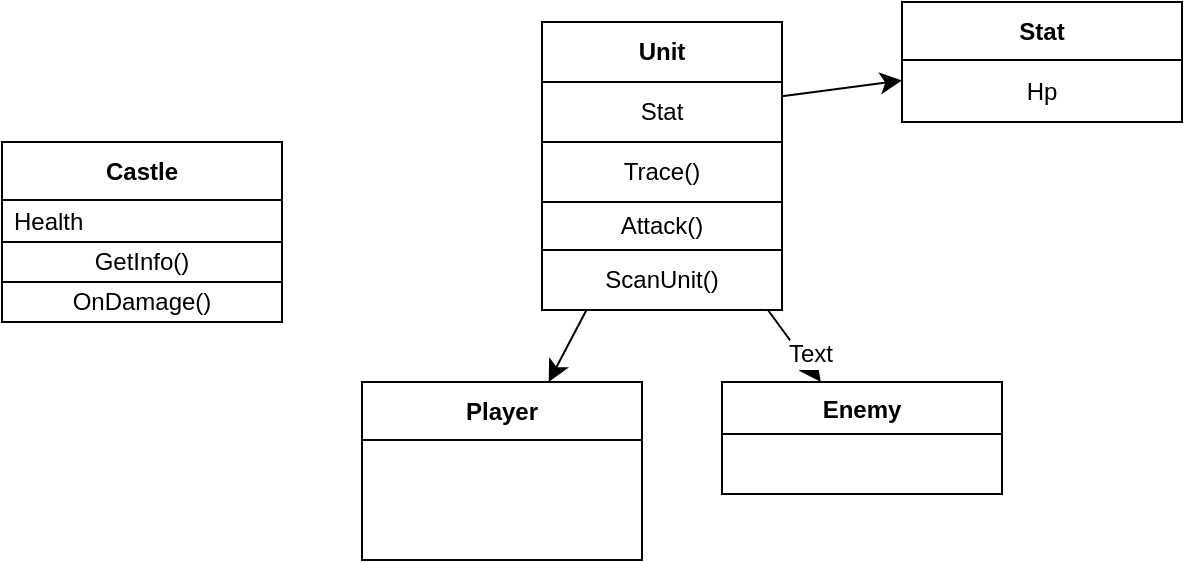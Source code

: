 <mxfile version="24.5.4" type="github">
  <diagram name="페이지-1" id="dcfpNvmQOP-24qqCh9O2">
    <mxGraphModel dx="1131" dy="517" grid="1" gridSize="10" guides="1" tooltips="1" connect="1" arrows="1" fold="1" page="1" pageScale="1" pageWidth="827" pageHeight="1169" math="0" shadow="0">
      <root>
        <mxCell id="0" />
        <mxCell id="1" parent="0" />
        <object label="Castle" placeholders="1" Health="10" id="AcH1KkwaZ4632zRfGK9j-1">
          <mxCell style="swimlane;fontStyle=1;align=center;verticalAlign=middle;childLayout=stackLayout;horizontal=1;startSize=29;horizontalStack=0;resizeParent=1;resizeParentMax=0;resizeLast=0;collapsible=0;marginBottom=0;html=1;whiteSpace=wrap;" parent="1" vertex="1">
            <mxGeometry x="-20" y="80" width="140" height="90" as="geometry" />
          </mxCell>
        </object>
        <object label="Health" CodeName="Castle" id="AcH1KkwaZ4632zRfGK9j-3">
          <mxCell style="text;html=1;strokeColor=none;fillColor=none;align=left;verticalAlign=middle;spacingLeft=4;spacingRight=4;overflow=hidden;rotatable=0;points=[[0,0.5],[1,0.5]];portConstraint=eastwest;whiteSpace=wrap;" parent="AcH1KkwaZ4632zRfGK9j-1" vertex="1">
            <mxGeometry y="29" width="140" height="21" as="geometry" />
          </mxCell>
        </object>
        <mxCell id="6Jm5LHw3u3zpUN54W5Y7-4" value="GetInfo()" style="whiteSpace=wrap;html=1;" vertex="1" parent="AcH1KkwaZ4632zRfGK9j-1">
          <mxGeometry y="50" width="140" height="20" as="geometry" />
        </mxCell>
        <mxCell id="6Jm5LHw3u3zpUN54W5Y7-1" value="OnDamage()" style="whiteSpace=wrap;html=1;" vertex="1" parent="AcH1KkwaZ4632zRfGK9j-1">
          <mxGeometry y="70" width="140" height="20" as="geometry" />
        </mxCell>
        <mxCell id="6Jm5LHw3u3zpUN54W5Y7-5" value="Enemy" style="swimlane;fontStyle=1;align=center;verticalAlign=top;childLayout=stackLayout;horizontal=1;startSize=26;horizontalStack=0;resizeParent=1;resizeParentMax=0;resizeLast=0;collapsible=1;marginBottom=0;whiteSpace=wrap;html=1;" vertex="1" parent="1">
          <mxGeometry x="340" y="200" width="140" height="56" as="geometry" />
        </mxCell>
        <mxCell id="6Jm5LHw3u3zpUN54W5Y7-32" style="edgeStyle=none;curved=1;rounded=0;orthogonalLoop=1;jettySize=auto;html=1;fontSize=12;startSize=8;endSize=8;" edge="1" parent="1" source="6Jm5LHw3u3zpUN54W5Y7-21" target="6Jm5LHw3u3zpUN54W5Y7-28">
          <mxGeometry relative="1" as="geometry" />
        </mxCell>
        <mxCell id="6Jm5LHw3u3zpUN54W5Y7-21" value="Unit" style="swimlane;fontStyle=1;align=center;verticalAlign=middle;childLayout=stackLayout;horizontal=1;startSize=30;horizontalStack=0;resizeParent=1;resizeParentMax=0;resizeLast=0;collapsible=0;marginBottom=0;html=1;whiteSpace=wrap;" vertex="1" parent="1">
          <mxGeometry x="250" y="20" width="120" height="144" as="geometry" />
        </mxCell>
        <mxCell id="6Jm5LHw3u3zpUN54W5Y7-33" value="Stat" style="whiteSpace=wrap;html=1;" vertex="1" parent="6Jm5LHw3u3zpUN54W5Y7-21">
          <mxGeometry y="30" width="120" height="30" as="geometry" />
        </mxCell>
        <mxCell id="6Jm5LHw3u3zpUN54W5Y7-20" value="Trace()" style="whiteSpace=wrap;html=1;" vertex="1" parent="6Jm5LHw3u3zpUN54W5Y7-21">
          <mxGeometry y="60" width="120" height="30" as="geometry" />
        </mxCell>
        <mxCell id="6Jm5LHw3u3zpUN54W5Y7-18" value="Attack()" style="whiteSpace=wrap;html=1;" vertex="1" parent="6Jm5LHw3u3zpUN54W5Y7-21">
          <mxGeometry y="90" width="120" height="24" as="geometry" />
        </mxCell>
        <mxCell id="6Jm5LHw3u3zpUN54W5Y7-24" value="ScanUnit()" style="whiteSpace=wrap;html=1;" vertex="1" parent="6Jm5LHw3u3zpUN54W5Y7-21">
          <mxGeometry y="114" width="120" height="30" as="geometry" />
        </mxCell>
        <mxCell id="6Jm5LHw3u3zpUN54W5Y7-26" style="edgeStyle=none;curved=1;rounded=0;orthogonalLoop=1;jettySize=auto;html=1;fontSize=12;startSize=8;endSize=8;" edge="1" parent="1" source="6Jm5LHw3u3zpUN54W5Y7-21" target="6Jm5LHw3u3zpUN54W5Y7-5">
          <mxGeometry relative="1" as="geometry">
            <mxPoint x="420" y="220" as="targetPoint" />
          </mxGeometry>
        </mxCell>
        <mxCell id="6Jm5LHw3u3zpUN54W5Y7-27" value="Text" style="edgeLabel;html=1;align=center;verticalAlign=middle;resizable=0;points=[];fontSize=12;" vertex="1" connectable="0" parent="6Jm5LHw3u3zpUN54W5Y7-26">
          <mxGeometry x="0.318" y="4" relative="1" as="geometry">
            <mxPoint as="offset" />
          </mxGeometry>
        </mxCell>
        <mxCell id="6Jm5LHw3u3zpUN54W5Y7-28" value="Player" style="swimlane;fontStyle=1;align=center;verticalAlign=middle;childLayout=stackLayout;horizontal=1;startSize=29;horizontalStack=0;resizeParent=1;resizeParentMax=0;resizeLast=0;collapsible=0;marginBottom=0;html=1;whiteSpace=wrap;" vertex="1" parent="1">
          <mxGeometry x="160" y="200" width="140" height="89" as="geometry" />
        </mxCell>
        <mxCell id="6Jm5LHw3u3zpUN54W5Y7-31" value="" style="whiteSpace=wrap;html=1;" vertex="1" parent="6Jm5LHw3u3zpUN54W5Y7-28">
          <mxGeometry y="29" width="140" height="60" as="geometry" />
        </mxCell>
        <mxCell id="6Jm5LHw3u3zpUN54W5Y7-37" value="Stat" style="swimlane;fontStyle=1;align=center;verticalAlign=middle;childLayout=stackLayout;horizontal=1;startSize=29;horizontalStack=0;resizeParent=1;resizeParentMax=0;resizeLast=0;collapsible=0;marginBottom=0;html=1;whiteSpace=wrap;" vertex="1" parent="1">
          <mxGeometry x="430" y="10" width="140" height="60" as="geometry" />
        </mxCell>
        <mxCell id="6Jm5LHw3u3zpUN54W5Y7-41" value="Hp" style="whiteSpace=wrap;html=1;" vertex="1" parent="6Jm5LHw3u3zpUN54W5Y7-37">
          <mxGeometry y="29" width="140" height="31" as="geometry" />
        </mxCell>
        <mxCell id="6Jm5LHw3u3zpUN54W5Y7-40" style="edgeStyle=none;curved=1;rounded=0;orthogonalLoop=1;jettySize=auto;html=1;fontSize=12;startSize=8;endSize=8;" edge="1" parent="1" source="6Jm5LHw3u3zpUN54W5Y7-33" target="6Jm5LHw3u3zpUN54W5Y7-37">
          <mxGeometry relative="1" as="geometry" />
        </mxCell>
      </root>
    </mxGraphModel>
  </diagram>
</mxfile>
